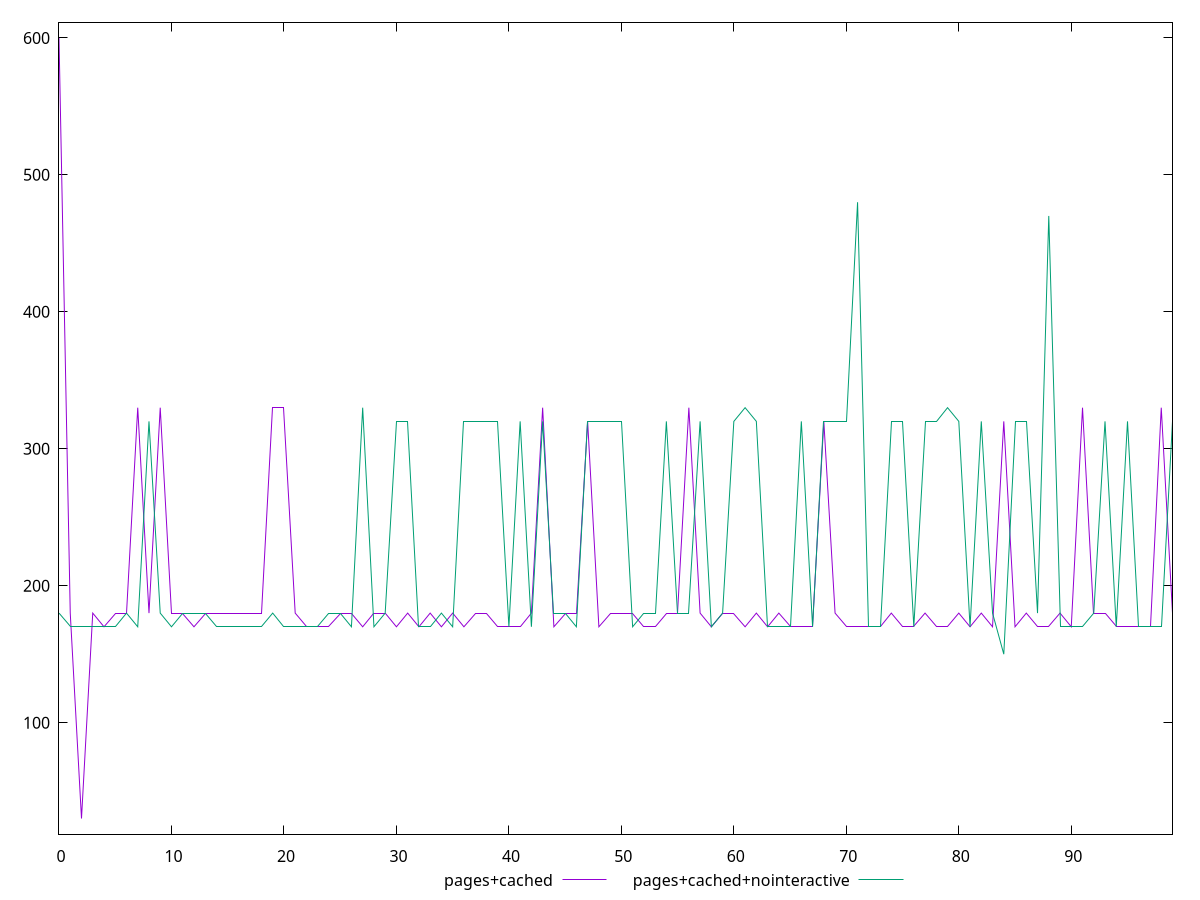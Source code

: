 reset

$pagesCached <<EOF
0 600
1 180
2 30
3 180
4 170
5 180
6 180
7 330
8 180
9 330
10 180
11 180
12 170
13 180
14 180
15 180
16 180
17 180
18 180
19 330
20 330
21 180
22 170
23 170
24 170
25 180
26 180
27 170
28 180
29 180
30 170
31 180
32 170
33 180
34 170
35 180
36 170
37 180
38 180
39 170
40 170
41 170
42 180
43 330
44 170
45 180
46 180
47 320
48 170
49 180
50 180
51 180
52 170
53 170
54 180
55 180
56 330
57 180
58 170
59 180
60 180
61 170
62 180
63 170
64 180
65 170
66 170
67 170
68 320
69 180
70 170
71 170
72 170
73 170
74 180
75 170
76 170
77 180
78 170
79 170
80 180
81 170
82 180
83 170
84 320
85 170
86 180
87 170
88 170
89 180
90 170
91 330
92 180
93 180
94 170
95 170
96 170
97 170
98 330
99 180
EOF

$pagesCachedNointeractive <<EOF
0 180
1 170
2 170
3 170
4 170
5 170
6 180
7 170
8 320
9 180
10 170
11 180
12 180
13 180
14 170
15 170
16 170
17 170
18 170
19 180
20 170
21 170
22 170
23 170
24 180
25 180
26 170
27 330
28 170
29 180
30 320
31 320
32 170
33 170
34 180
35 170
36 320
37 320
38 320
39 320
40 170
41 320
42 170
43 320
44 180
45 180
46 170
47 320
48 320
49 320
50 320
51 170
52 180
53 180
54 320
55 180
56 180
57 320
58 170
59 180
60 320
61 330
62 320
63 170
64 170
65 170
66 320
67 170
68 320
69 320
70 320
71 480
72 170
73 170
74 320
75 320
76 170
77 320
78 320
79 330
80 320
81 170
82 320
83 180
84 150
85 320
86 320
87 180
88 470
89 170
90 170
91 170
92 180
93 320
94 170
95 320
96 170
97 170
98 170
99 320
EOF

set key outside below
set xrange [0:99]
set yrange [18.6:611.4]
set trange [18.6:611.4]
set terminal svg size 640, 520 enhanced background rgb 'white'
set output "report_00008_2021-01-22T20:58:29.167/uses-http2/comparison/line/2_vs_3.svg"

plot $pagesCached title "pages+cached" with line, \
     $pagesCachedNointeractive title "pages+cached+nointeractive" with line

reset
